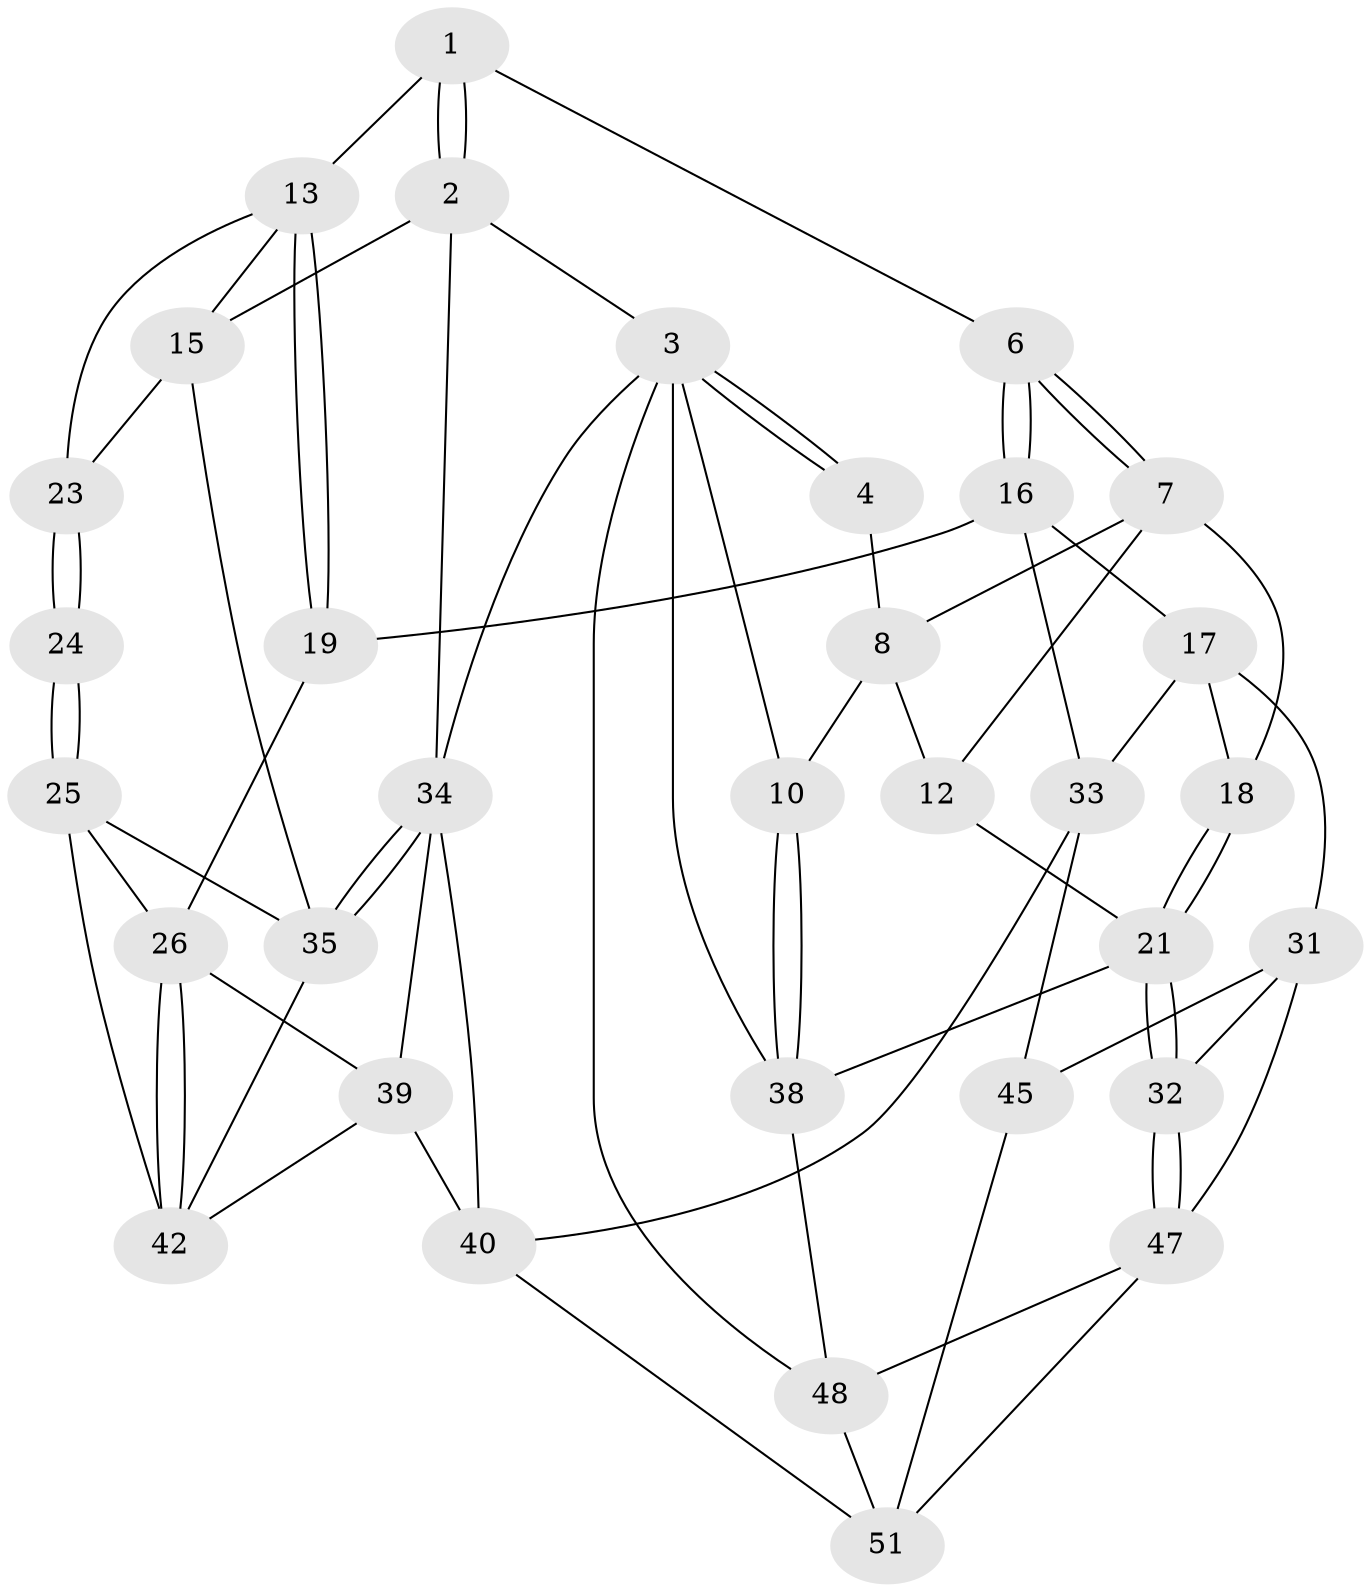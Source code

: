 // Generated by graph-tools (version 1.1) at 2025/52/02/27/25 19:52:38]
// undirected, 33 vertices, 74 edges
graph export_dot {
graph [start="1"]
  node [color=gray90,style=filled];
  1 [pos="+0.31479078493174883+0",super="+5"];
  2 [pos="+1+0"];
  3 [pos="+0+0",super="+56"];
  4 [pos="+0.24774649988492659+0"];
  6 [pos="+0.6504280344457412+0.34942290201426895"];
  7 [pos="+0.30448994771140164+0.1458203254039424",super="+11"];
  8 [pos="+0.26900804890276936+0.062405192420742064",super="+9"];
  10 [pos="+0+0.4792863579291538"];
  12 [pos="+0.03250143740286853+0.520934499046411"];
  13 [pos="+0.9691780148672118+0.19642580379931404",super="+14"];
  15 [pos="+1+0",super="+28"];
  16 [pos="+0.615835163553934+0.4170651579200304",super="+20"];
  17 [pos="+0.4381195215377969+0.494710100053913",super="+30"];
  18 [pos="+0.3529002424242825+0.45322000672471474"];
  19 [pos="+0.7569272862409137+0.6526874534789621"];
  21 [pos="+0.20233754195668818+0.7048890663596775",super="+22"];
  23 [pos="+0.9250947003352319+0.5629524496193494",super="+29"];
  24 [pos="+0.8860233198757042+0.6348791079330577"];
  25 [pos="+0.8594970178892845+0.6664254465055507",super="+37"];
  26 [pos="+0.7847922061317085+0.6685262611509984",super="+27"];
  31 [pos="+0.38788652222228287+0.6869308083160856",super="+46"];
  32 [pos="+0.21768937929827667+0.725716586277024"];
  33 [pos="+0.6204177294569758+0.6786346211081281",super="+41"];
  34 [pos="+1+1",super="+53"];
  35 [pos="+1+1",super="+36"];
  38 [pos="+0+0.9875780517922995",super="+49"];
  39 [pos="+0.6811035845365969+0.8738930485286469",super="+44"];
  40 [pos="+0.6519787146674949+0.8696340662431233",super="+54"];
  42 [pos="+0.8110863517319807+0.8661017236362463",super="+43"];
  45 [pos="+0.5415627588428078+0.8297791353925115"];
  47 [pos="+0.2169741780211634+0.7764039552655934",super="+50"];
  48 [pos="+0.20241854805168036+0.7848763099735175",super="+52"];
  51 [pos="+0.24133414986346574+1",super="+55"];
  1 -- 2;
  1 -- 2;
  1 -- 13;
  1 -- 6;
  2 -- 3;
  2 -- 15;
  2 -- 34;
  3 -- 4;
  3 -- 4;
  3 -- 10;
  3 -- 34;
  3 -- 48;
  3 -- 38;
  4 -- 8;
  6 -- 7;
  6 -- 7;
  6 -- 16;
  6 -- 16;
  7 -- 8;
  7 -- 18;
  7 -- 12;
  8 -- 10;
  8 -- 12;
  10 -- 38;
  10 -- 38;
  12 -- 21;
  13 -- 19;
  13 -- 19;
  13 -- 15;
  13 -- 23;
  15 -- 35;
  15 -- 23;
  16 -- 17;
  16 -- 33;
  16 -- 19;
  17 -- 18;
  17 -- 31;
  17 -- 33;
  18 -- 21;
  18 -- 21;
  19 -- 26;
  21 -- 32;
  21 -- 32;
  21 -- 38;
  23 -- 24 [weight=2];
  23 -- 24;
  24 -- 25;
  24 -- 25;
  25 -- 26;
  25 -- 42;
  25 -- 35;
  26 -- 42;
  26 -- 42;
  26 -- 39;
  31 -- 32;
  31 -- 47;
  31 -- 45;
  32 -- 47;
  32 -- 47;
  33 -- 40;
  33 -- 45;
  34 -- 35;
  34 -- 35;
  34 -- 40;
  34 -- 39;
  35 -- 42;
  38 -- 48;
  39 -- 40;
  39 -- 42;
  40 -- 51;
  45 -- 51;
  47 -- 48;
  47 -- 51;
  48 -- 51;
}
